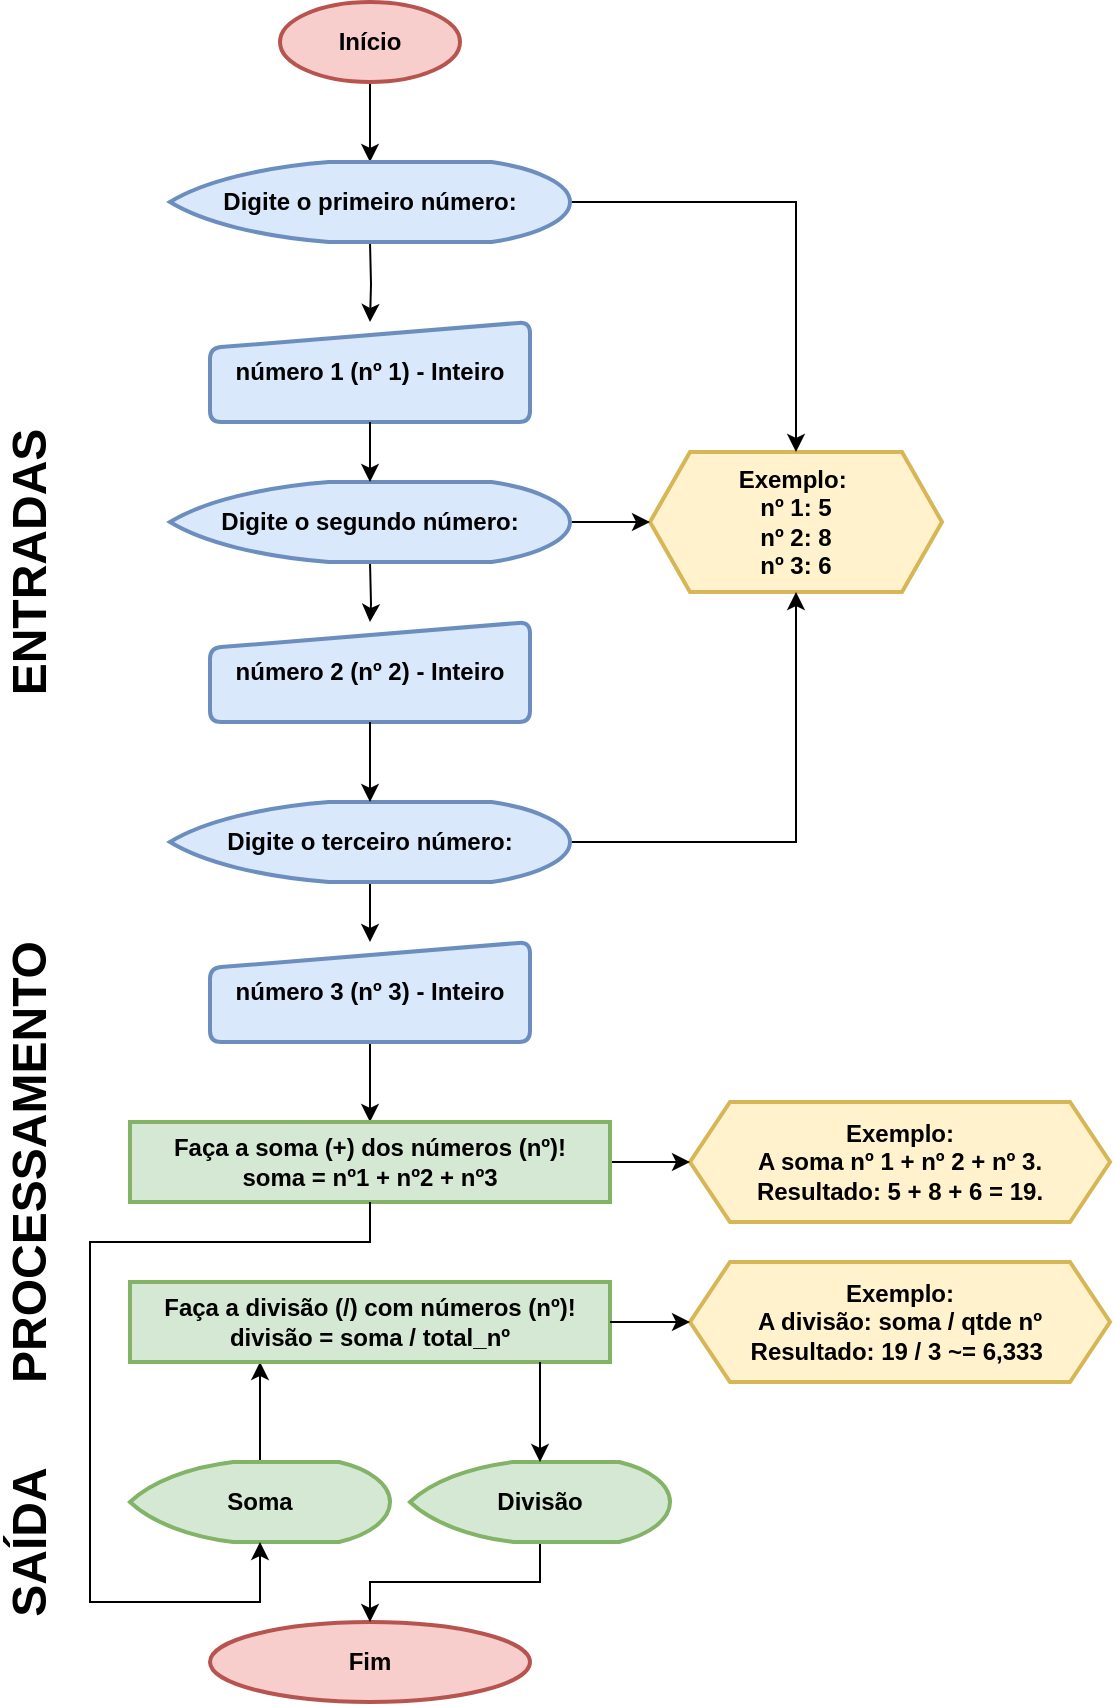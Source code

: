 <mxfile version="22.0.8" type="github">
  <diagram name="Página-1" id="5YH8Po29v99QCNVrzPGC">
    <mxGraphModel dx="1050" dy="566" grid="1" gridSize="10" guides="1" tooltips="1" connect="1" arrows="1" fold="1" page="1" pageScale="1" pageWidth="827" pageHeight="1169" math="0" shadow="0">
      <root>
        <mxCell id="0" />
        <mxCell id="1" parent="0" />
        <mxCell id="cazhu-MIkGUrAeKI-p6a-21" value="" style="edgeStyle=orthogonalEdgeStyle;rounded=0;orthogonalLoop=1;jettySize=auto;html=1;" edge="1" parent="1" source="cazhu-MIkGUrAeKI-p6a-3">
          <mxGeometry relative="1" as="geometry">
            <mxPoint x="210" y="160" as="targetPoint" />
          </mxGeometry>
        </mxCell>
        <mxCell id="cazhu-MIkGUrAeKI-p6a-3" value="&lt;b&gt;Início&lt;/b&gt;" style="strokeWidth=2;html=1;shape=mxgraph.flowchart.start_1;whiteSpace=wrap;fillColor=#f8cecc;strokeColor=#b85450;" vertex="1" parent="1">
          <mxGeometry x="165" y="80" width="90" height="40" as="geometry" />
        </mxCell>
        <mxCell id="cazhu-MIkGUrAeKI-p6a-46" style="edgeStyle=orthogonalEdgeStyle;rounded=0;orthogonalLoop=1;jettySize=auto;html=1;" edge="1" parent="1" target="cazhu-MIkGUrAeKI-p6a-43">
          <mxGeometry relative="1" as="geometry">
            <mxPoint x="210" y="200" as="sourcePoint" />
          </mxGeometry>
        </mxCell>
        <mxCell id="cazhu-MIkGUrAeKI-p6a-50" style="edgeStyle=orthogonalEdgeStyle;rounded=0;orthogonalLoop=1;jettySize=auto;html=1;" edge="1" parent="1" target="cazhu-MIkGUrAeKI-p6a-44">
          <mxGeometry relative="1" as="geometry">
            <mxPoint x="210" y="360" as="sourcePoint" />
          </mxGeometry>
        </mxCell>
        <mxCell id="cazhu-MIkGUrAeKI-p6a-51" style="edgeStyle=orthogonalEdgeStyle;rounded=0;orthogonalLoop=1;jettySize=auto;html=1;entryX=0.5;entryY=0;entryDx=0;entryDy=0;" edge="1" parent="1" target="cazhu-MIkGUrAeKI-p6a-45">
          <mxGeometry relative="1" as="geometry">
            <mxPoint x="210" y="520" as="sourcePoint" />
          </mxGeometry>
        </mxCell>
        <mxCell id="cazhu-MIkGUrAeKI-p6a-31" value="&lt;b&gt;Fim&lt;/b&gt;" style="ellipse;whiteSpace=wrap;html=1;fillColor=#f8cecc;strokeColor=#b85450;rounded=1;arcSize=14;strokeWidth=2;" vertex="1" parent="1">
          <mxGeometry x="130" y="890" width="160" height="40" as="geometry" />
        </mxCell>
        <mxCell id="cazhu-MIkGUrAeKI-p6a-34" value="&lt;b&gt;Exemplo:&amp;nbsp;&lt;br&gt;nº 1: 5&lt;br&gt;nº 2: 8&lt;br&gt;nº 3: 6&lt;/b&gt;" style="shape=hexagon;perimeter=hexagonPerimeter2;whiteSpace=wrap;html=1;fixedSize=1;align=center;strokeWidth=2;fillColor=#fff2cc;strokeColor=#d6b656;" vertex="1" parent="1">
          <mxGeometry x="350" y="305" width="146" height="70" as="geometry" />
        </mxCell>
        <mxCell id="cazhu-MIkGUrAeKI-p6a-38" value="&lt;b&gt;Exemplo:&lt;br&gt;A soma nº 1 + nº 2 + nº 3.&lt;br&gt;Resultado:&amp;nbsp;&lt;/b&gt;&lt;b style=&quot;border-color: var(--border-color);&quot;&gt;5 + 8 + 6 = 19.&lt;/b&gt;&lt;b&gt;&lt;br&gt;&lt;/b&gt;" style="shape=hexagon;perimeter=hexagonPerimeter2;whiteSpace=wrap;html=1;fixedSize=1;align=center;strokeWidth=2;fillColor=#fff2cc;strokeColor=#d6b656;" vertex="1" parent="1">
          <mxGeometry x="370" y="630" width="210" height="60" as="geometry" />
        </mxCell>
        <mxCell id="cazhu-MIkGUrAeKI-p6a-40" value="&lt;b&gt;Exemplo:&lt;br&gt;A divisão: soma / qtde nº&lt;br&gt;Resultado:&amp;nbsp;&lt;/b&gt;&lt;b style=&quot;border-color: var(--border-color);&quot;&gt;19 / 3 ~= 6,333&amp;nbsp;&lt;/b&gt;&lt;b&gt;&lt;br&gt;&lt;/b&gt;" style="shape=hexagon;perimeter=hexagonPerimeter2;whiteSpace=wrap;html=1;fixedSize=1;align=center;strokeWidth=2;fillColor=#fff2cc;strokeColor=#d6b656;" vertex="1" parent="1">
          <mxGeometry x="370" y="710" width="210" height="60" as="geometry" />
        </mxCell>
        <mxCell id="cazhu-MIkGUrAeKI-p6a-43" value="&lt;b&gt;número 1 (nº 1) - Inteiro&lt;/b&gt;" style="html=1;strokeWidth=2;shape=manualInput;whiteSpace=wrap;rounded=1;size=13;arcSize=11;fillColor=#dae8fc;strokeColor=#6c8ebf;align=center;" vertex="1" parent="1">
          <mxGeometry x="130" y="240" width="160" height="50" as="geometry" />
        </mxCell>
        <mxCell id="cazhu-MIkGUrAeKI-p6a-44" value="&lt;b style=&quot;border-color: var(--border-color);&quot;&gt;número 2 (nº 2) - Inteiro&lt;/b&gt;" style="html=1;strokeWidth=2;shape=manualInput;whiteSpace=wrap;rounded=1;size=13;arcSize=11;fillColor=#dae8fc;strokeColor=#6c8ebf;" vertex="1" parent="1">
          <mxGeometry x="130" y="390" width="160" height="50" as="geometry" />
        </mxCell>
        <mxCell id="cazhu-MIkGUrAeKI-p6a-90" style="edgeStyle=orthogonalEdgeStyle;rounded=0;orthogonalLoop=1;jettySize=auto;html=1;entryX=0.5;entryY=0;entryDx=0;entryDy=0;" edge="1" parent="1" source="cazhu-MIkGUrAeKI-p6a-45" target="cazhu-MIkGUrAeKI-p6a-79">
          <mxGeometry relative="1" as="geometry" />
        </mxCell>
        <mxCell id="cazhu-MIkGUrAeKI-p6a-45" value="&lt;b style=&quot;border-color: var(--border-color);&quot;&gt;número 3 (nº 3) - Inteiro&lt;/b&gt;" style="html=1;strokeWidth=2;shape=manualInput;whiteSpace=wrap;rounded=1;size=13;arcSize=11;fillColor=#dae8fc;strokeColor=#6c8ebf;" vertex="1" parent="1">
          <mxGeometry x="130" y="550" width="160" height="50" as="geometry" />
        </mxCell>
        <mxCell id="cazhu-MIkGUrAeKI-p6a-100" style="edgeStyle=orthogonalEdgeStyle;rounded=0;orthogonalLoop=1;jettySize=auto;html=1;" edge="1" parent="1" source="cazhu-MIkGUrAeKI-p6a-73" target="cazhu-MIkGUrAeKI-p6a-80">
          <mxGeometry relative="1" as="geometry">
            <mxPoint x="155" y="770" as="targetPoint" />
            <Array as="points">
              <mxPoint x="155" y="780" />
              <mxPoint x="155" y="780" />
            </Array>
          </mxGeometry>
        </mxCell>
        <mxCell id="cazhu-MIkGUrAeKI-p6a-73" value="&lt;b&gt;Soma&lt;/b&gt;" style="strokeWidth=2;html=1;shape=mxgraph.flowchart.display;whiteSpace=wrap;fillColor=#d5e8d4;strokeColor=#82b366;" vertex="1" parent="1">
          <mxGeometry x="90" y="810" width="130" height="40" as="geometry" />
        </mxCell>
        <mxCell id="cazhu-MIkGUrAeKI-p6a-78" style="edgeStyle=orthogonalEdgeStyle;rounded=0;orthogonalLoop=1;jettySize=auto;html=1;entryX=0.5;entryY=0;entryDx=0;entryDy=0;" edge="1" parent="1" source="cazhu-MIkGUrAeKI-p6a-76" target="cazhu-MIkGUrAeKI-p6a-31">
          <mxGeometry relative="1" as="geometry" />
        </mxCell>
        <mxCell id="cazhu-MIkGUrAeKI-p6a-76" value="&lt;b&gt;Divisão&lt;/b&gt;" style="strokeWidth=2;html=1;shape=mxgraph.flowchart.display;whiteSpace=wrap;fillColor=#d5e8d4;strokeColor=#82b366;" vertex="1" parent="1">
          <mxGeometry x="230" y="810" width="130" height="40" as="geometry" />
        </mxCell>
        <mxCell id="cazhu-MIkGUrAeKI-p6a-88" style="edgeStyle=orthogonalEdgeStyle;rounded=0;orthogonalLoop=1;jettySize=auto;html=1;entryX=0;entryY=0.5;entryDx=0;entryDy=0;" edge="1" parent="1" source="cazhu-MIkGUrAeKI-p6a-79" target="cazhu-MIkGUrAeKI-p6a-38">
          <mxGeometry relative="1" as="geometry" />
        </mxCell>
        <mxCell id="cazhu-MIkGUrAeKI-p6a-79" value="&lt;span style=&quot;border-color: var(--border-color);&quot;&gt;&lt;b&gt;Faça a soma (+) dos números (nº&lt;/b&gt;&lt;/span&gt;&lt;span style=&quot;border-color: var(--border-color);&quot;&gt;&lt;b&gt;)!&lt;br&gt;soma = nº1 + nº2 + nº3&lt;/b&gt;&lt;br&gt;&lt;/span&gt;" style="rounded=1;whiteSpace=wrap;html=1;absoluteArcSize=1;arcSize=0;strokeWidth=2;fillColor=#d5e8d4;strokeColor=#82b366;" vertex="1" parent="1">
          <mxGeometry x="90" y="640" width="240" height="40" as="geometry" />
        </mxCell>
        <mxCell id="cazhu-MIkGUrAeKI-p6a-80" value="&lt;b&gt;&lt;span style=&quot;border-color: var(--border-color);&quot;&gt;Faça a divisão (/) com números (nº)!&lt;br&gt;&lt;/span&gt;divisão = soma / total_nº&lt;/b&gt;" style="rounded=1;whiteSpace=wrap;html=1;absoluteArcSize=1;arcSize=0;strokeWidth=2;fillColor=#d5e8d4;strokeColor=#82b366;" vertex="1" parent="1">
          <mxGeometry x="90" y="720" width="240" height="40" as="geometry" />
        </mxCell>
        <mxCell id="cazhu-MIkGUrAeKI-p6a-89" style="edgeStyle=orthogonalEdgeStyle;rounded=0;orthogonalLoop=1;jettySize=auto;html=1;entryX=0;entryY=0.5;entryDx=0;entryDy=0;" edge="1" parent="1" source="cazhu-MIkGUrAeKI-p6a-80" target="cazhu-MIkGUrAeKI-p6a-40">
          <mxGeometry relative="1" as="geometry">
            <mxPoint x="350" y="820" as="targetPoint" />
          </mxGeometry>
        </mxCell>
        <mxCell id="cazhu-MIkGUrAeKI-p6a-94" value="&lt;font style=&quot;font-size: 24px;&quot;&gt;&lt;b&gt;ENTRADAS&lt;/b&gt;&lt;/font&gt;" style="text;strokeColor=none;align=center;fillColor=none;html=1;verticalAlign=middle;whiteSpace=wrap;rounded=0;rotation=-90;" vertex="1" parent="1">
          <mxGeometry x="10" y="345" width="60" height="30" as="geometry" />
        </mxCell>
        <mxCell id="cazhu-MIkGUrAeKI-p6a-96" value="&lt;font style=&quot;font-size: 24px;&quot;&gt;&lt;b&gt;PROCESSAMENTO&lt;br&gt;&lt;/b&gt;&lt;/font&gt;" style="text;strokeColor=none;align=center;fillColor=none;html=1;verticalAlign=middle;whiteSpace=wrap;rounded=0;rotation=-90;" vertex="1" parent="1">
          <mxGeometry x="10" y="645" width="60" height="30" as="geometry" />
        </mxCell>
        <mxCell id="cazhu-MIkGUrAeKI-p6a-97" style="edgeStyle=orthogonalEdgeStyle;rounded=0;orthogonalLoop=1;jettySize=auto;html=1;entryX=0.5;entryY=1;entryDx=0;entryDy=0;entryPerimeter=0;" edge="1" parent="1" source="cazhu-MIkGUrAeKI-p6a-79" target="cazhu-MIkGUrAeKI-p6a-73">
          <mxGeometry relative="1" as="geometry">
            <Array as="points">
              <mxPoint x="210" y="700" />
              <mxPoint x="70" y="700" />
              <mxPoint x="70" y="880" />
              <mxPoint x="155" y="880" />
            </Array>
          </mxGeometry>
        </mxCell>
        <mxCell id="cazhu-MIkGUrAeKI-p6a-99" style="edgeStyle=orthogonalEdgeStyle;rounded=0;orthogonalLoop=1;jettySize=auto;html=1;entryX=0.5;entryY=0;entryDx=0;entryDy=0;entryPerimeter=0;" edge="1" parent="1" source="cazhu-MIkGUrAeKI-p6a-80" target="cazhu-MIkGUrAeKI-p6a-76">
          <mxGeometry relative="1" as="geometry">
            <Array as="points">
              <mxPoint x="295" y="780" />
              <mxPoint x="295" y="780" />
            </Array>
          </mxGeometry>
        </mxCell>
        <mxCell id="cazhu-MIkGUrAeKI-p6a-101" value="&lt;font style=&quot;font-size: 24px;&quot;&gt;&lt;b&gt;SAÍDA&lt;br&gt;&lt;/b&gt;&lt;/font&gt;" style="text;strokeColor=none;align=center;fillColor=none;html=1;verticalAlign=middle;whiteSpace=wrap;rounded=0;rotation=-90;" vertex="1" parent="1">
          <mxGeometry x="10" y="835" width="60" height="30" as="geometry" />
        </mxCell>
        <mxCell id="cazhu-MIkGUrAeKI-p6a-112" style="edgeStyle=orthogonalEdgeStyle;rounded=0;orthogonalLoop=1;jettySize=auto;html=1;entryX=0.5;entryY=0;entryDx=0;entryDy=0;" edge="1" parent="1" source="cazhu-MIkGUrAeKI-p6a-104" target="cazhu-MIkGUrAeKI-p6a-34">
          <mxGeometry relative="1" as="geometry" />
        </mxCell>
        <mxCell id="cazhu-MIkGUrAeKI-p6a-104" value="&lt;b&gt;Digite o primeiro número:&lt;br&gt;&lt;/b&gt;" style="strokeWidth=2;html=1;shape=mxgraph.flowchart.display;whiteSpace=wrap;fillColor=#dae8fc;strokeColor=#6c8ebf;" vertex="1" parent="1">
          <mxGeometry x="110" y="160" width="200" height="40" as="geometry" />
        </mxCell>
        <mxCell id="cazhu-MIkGUrAeKI-p6a-114" style="edgeStyle=orthogonalEdgeStyle;rounded=0;orthogonalLoop=1;jettySize=auto;html=1;entryX=0;entryY=0.5;entryDx=0;entryDy=0;" edge="1" parent="1" source="cazhu-MIkGUrAeKI-p6a-105" target="cazhu-MIkGUrAeKI-p6a-34">
          <mxGeometry relative="1" as="geometry" />
        </mxCell>
        <mxCell id="cazhu-MIkGUrAeKI-p6a-105" value="&lt;b&gt;Digite o segundo número:&lt;br&gt;&lt;/b&gt;" style="strokeWidth=2;html=1;shape=mxgraph.flowchart.display;whiteSpace=wrap;fillColor=#dae8fc;strokeColor=#6c8ebf;" vertex="1" parent="1">
          <mxGeometry x="110" y="320" width="200" height="40" as="geometry" />
        </mxCell>
        <mxCell id="cazhu-MIkGUrAeKI-p6a-113" style="edgeStyle=orthogonalEdgeStyle;rounded=0;orthogonalLoop=1;jettySize=auto;html=1;entryX=0.5;entryY=1;entryDx=0;entryDy=0;" edge="1" parent="1" source="cazhu-MIkGUrAeKI-p6a-109" target="cazhu-MIkGUrAeKI-p6a-34">
          <mxGeometry relative="1" as="geometry" />
        </mxCell>
        <mxCell id="cazhu-MIkGUrAeKI-p6a-109" value="&lt;b&gt;Digite o terceiro número:&lt;br&gt;&lt;/b&gt;" style="strokeWidth=2;html=1;shape=mxgraph.flowchart.display;whiteSpace=wrap;fillColor=#dae8fc;strokeColor=#6c8ebf;" vertex="1" parent="1">
          <mxGeometry x="110" y="480" width="200" height="40" as="geometry" />
        </mxCell>
        <mxCell id="cazhu-MIkGUrAeKI-p6a-110" style="edgeStyle=orthogonalEdgeStyle;rounded=0;orthogonalLoop=1;jettySize=auto;html=1;entryX=0.5;entryY=0;entryDx=0;entryDy=0;entryPerimeter=0;" edge="1" parent="1" source="cazhu-MIkGUrAeKI-p6a-43" target="cazhu-MIkGUrAeKI-p6a-105">
          <mxGeometry relative="1" as="geometry" />
        </mxCell>
        <mxCell id="cazhu-MIkGUrAeKI-p6a-111" style="edgeStyle=orthogonalEdgeStyle;rounded=0;orthogonalLoop=1;jettySize=auto;html=1;entryX=0.5;entryY=0;entryDx=0;entryDy=0;entryPerimeter=0;" edge="1" parent="1" source="cazhu-MIkGUrAeKI-p6a-44" target="cazhu-MIkGUrAeKI-p6a-109">
          <mxGeometry relative="1" as="geometry" />
        </mxCell>
      </root>
    </mxGraphModel>
  </diagram>
</mxfile>
